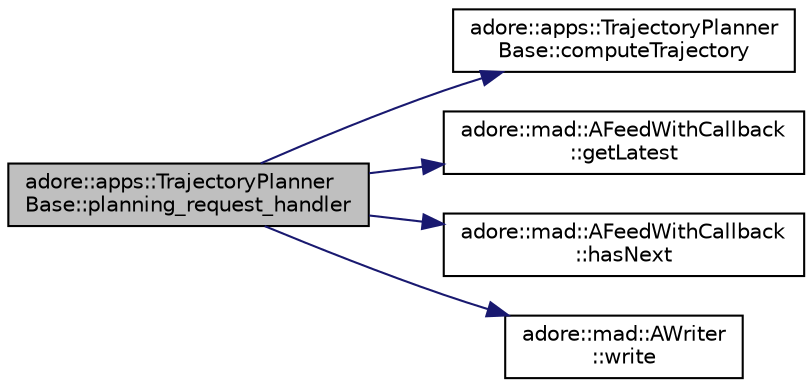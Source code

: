 digraph "adore::apps::TrajectoryPlannerBase::planning_request_handler"
{
 // LATEX_PDF_SIZE
  edge [fontname="Helvetica",fontsize="10",labelfontname="Helvetica",labelfontsize="10"];
  node [fontname="Helvetica",fontsize="10",shape=record];
  rankdir="LR";
  Node1 [label="adore::apps::TrajectoryPlanner\lBase::planning_request_handler",height=0.2,width=0.4,color="black", fillcolor="grey75", style="filled", fontcolor="black",tooltip=" "];
  Node1 -> Node2 [color="midnightblue",fontsize="10",style="solid",fontname="Helvetica"];
  Node2 [label="adore::apps::TrajectoryPlanner\lBase::computeTrajectory",height=0.2,width=0.4,color="black", fillcolor="white", style="filled",URL="$classadore_1_1apps_1_1TrajectoryPlannerBase.html#a0280406edd56d5c77a454d740e446905",tooltip="override computeTrajectory with actual planning method"];
  Node1 -> Node3 [color="midnightblue",fontsize="10",style="solid",fontname="Helvetica"];
  Node3 [label="adore::mad::AFeedWithCallback\l::getLatest",height=0.2,width=0.4,color="black", fillcolor="white", style="filled",URL="$classadore_1_1mad_1_1AFeedWithCallback.html#ac1bfa28227e6aa550119003b3c76f9a0",tooltip=" "];
  Node1 -> Node4 [color="midnightblue",fontsize="10",style="solid",fontname="Helvetica"];
  Node4 [label="adore::mad::AFeedWithCallback\l::hasNext",height=0.2,width=0.4,color="black", fillcolor="white", style="filled",URL="$classadore_1_1mad_1_1AFeedWithCallback.html#a3976b45485468cf1737c7bab3ab234f3",tooltip=" "];
  Node1 -> Node5 [color="midnightblue",fontsize="10",style="solid",fontname="Helvetica"];
  Node5 [label="adore::mad::AWriter\l::write",height=0.2,width=0.4,color="black", fillcolor="white", style="filled",URL="$classadore_1_1mad_1_1AWriter.html#a1c22b1ccbd19c5f02f832831ca757f3b",tooltip=" "];
}
